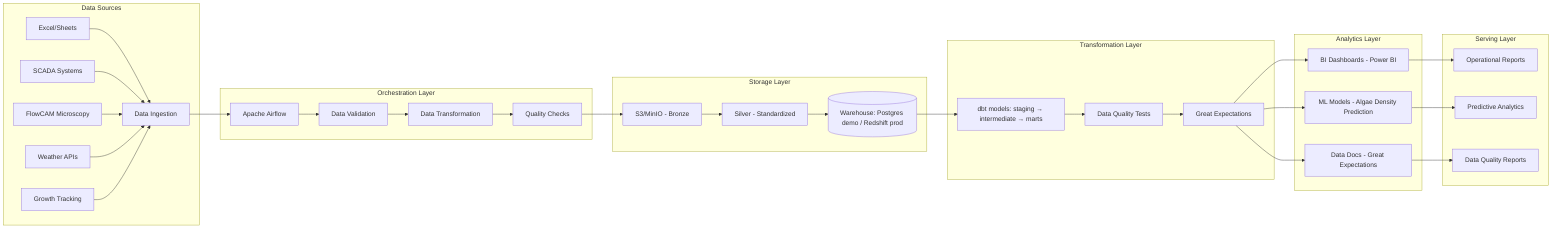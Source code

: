 flowchart LR
    subgraph "Data Sources"
        A[Excel/Sheets] --> E[Data Ingestion]
        B[SCADA Systems] --> E
        C[FlowCAM Microscopy] --> E
        D[Weather APIs] --> E
        F[Growth Tracking] --> E
    end
    
    subgraph "Orchestration Layer"
        E --> G[Apache Airflow]
        G --> H[Data Validation]
        H --> I[Data Transformation]
        I --> J[Quality Checks]
    end
    
    subgraph "Storage Layer"
        J --> K[S3/MinIO - Bronze]
        K --> L[Silver - Standardized]
        L --> M[(Warehouse: Postgres demo / Redshift prod)]
    end
    
    subgraph "Transformation Layer"
        M --> N[dbt models: staging → intermediate → marts]
        N --> O[Data Quality Tests]
        O --> P[Great Expectations]
    end
    
    subgraph "Analytics Layer"
        P --> Q[BI Dashboards - Power BI]
        P --> R[ML Models - Algae Density Prediction]
        P --> S[Data Docs - Great Expectations]
    end
    
    subgraph "Serving Layer"
        Q --> T[Operational Reports]
        R --> U[Predictive Analytics]
        S --> V[Data Quality Reports]
    end